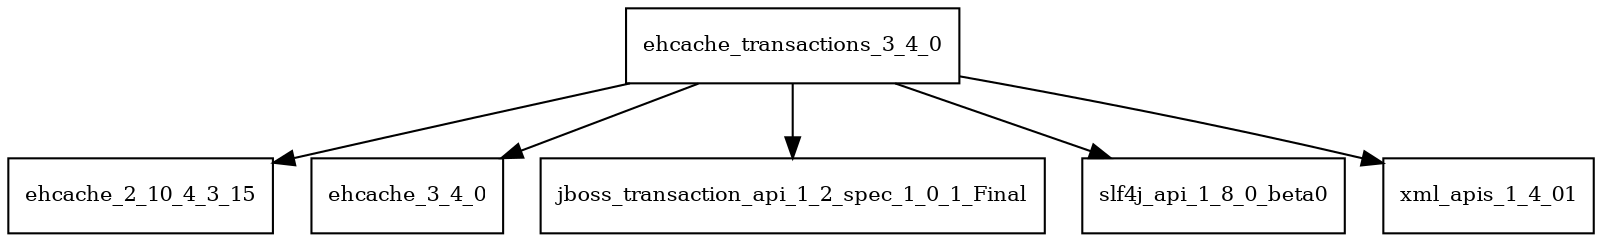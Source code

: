 digraph ehcache_transactions_3_4_0_dependencies {
  node [shape = box, fontsize=10.0];
  ehcache_transactions_3_4_0 -> ehcache_2_10_4_3_15;
  ehcache_transactions_3_4_0 -> ehcache_3_4_0;
  ehcache_transactions_3_4_0 -> jboss_transaction_api_1_2_spec_1_0_1_Final;
  ehcache_transactions_3_4_0 -> slf4j_api_1_8_0_beta0;
  ehcache_transactions_3_4_0 -> xml_apis_1_4_01;
}
